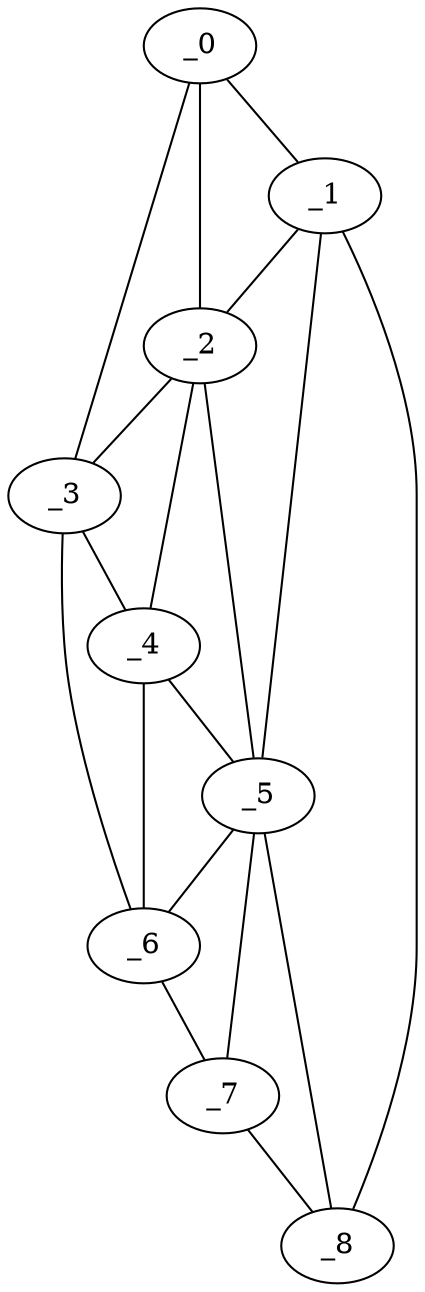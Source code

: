 graph "obj53__70.gxl" {
	_0	 [x=7,
		y=31];
	_1	 [x=18,
		y=46];
	_0 -- _1	 [valence=1];
	_2	 [x=44,
		y=30];
	_0 -- _2	 [valence=2];
	_3	 [x=86,
		y=26];
	_0 -- _3	 [valence=1];
	_1 -- _2	 [valence=2];
	_5	 [x=102,
		y=79];
	_1 -- _5	 [valence=2];
	_8	 [x=123,
		y=90];
	_1 -- _8	 [valence=1];
	_2 -- _3	 [valence=2];
	_4	 [x=90,
		y=36];
	_2 -- _4	 [valence=2];
	_2 -- _5	 [valence=1];
	_3 -- _4	 [valence=2];
	_6	 [x=103,
		y=50];
	_3 -- _6	 [valence=1];
	_4 -- _5	 [valence=2];
	_4 -- _6	 [valence=2];
	_5 -- _6	 [valence=2];
	_7	 [x=118,
		y=74];
	_5 -- _7	 [valence=1];
	_5 -- _8	 [valence=2];
	_6 -- _7	 [valence=1];
	_7 -- _8	 [valence=1];
}
